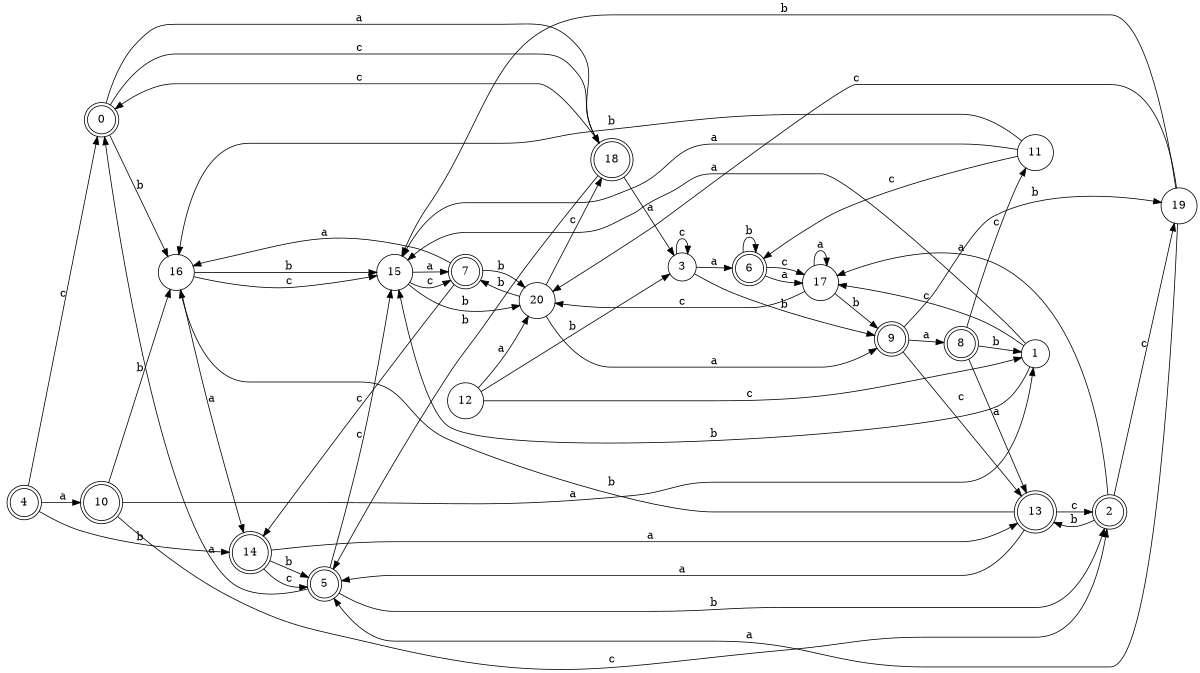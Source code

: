 digraph n17_5 {
__start0 [label="" shape="none"];

rankdir=LR;
size="8,5";

s0 [style="rounded,filled", color="black", fillcolor="white" shape="doublecircle", label="0"];
s1 [style="filled", color="black", fillcolor="white" shape="circle", label="1"];
s2 [style="rounded,filled", color="black", fillcolor="white" shape="doublecircle", label="2"];
s3 [style="filled", color="black", fillcolor="white" shape="circle", label="3"];
s4 [style="rounded,filled", color="black", fillcolor="white" shape="doublecircle", label="4"];
s5 [style="rounded,filled", color="black", fillcolor="white" shape="doublecircle", label="5"];
s6 [style="rounded,filled", color="black", fillcolor="white" shape="doublecircle", label="6"];
s7 [style="rounded,filled", color="black", fillcolor="white" shape="doublecircle", label="7"];
s8 [style="rounded,filled", color="black", fillcolor="white" shape="doublecircle", label="8"];
s9 [style="rounded,filled", color="black", fillcolor="white" shape="doublecircle", label="9"];
s10 [style="rounded,filled", color="black", fillcolor="white" shape="doublecircle", label="10"];
s11 [style="filled", color="black", fillcolor="white" shape="circle", label="11"];
s12 [style="filled", color="black", fillcolor="white" shape="circle", label="12"];
s13 [style="rounded,filled", color="black", fillcolor="white" shape="doublecircle", label="13"];
s14 [style="rounded,filled", color="black", fillcolor="white" shape="doublecircle", label="14"];
s15 [style="filled", color="black", fillcolor="white" shape="circle", label="15"];
s16 [style="filled", color="black", fillcolor="white" shape="circle", label="16"];
s17 [style="filled", color="black", fillcolor="white" shape="circle", label="17"];
s18 [style="rounded,filled", color="black", fillcolor="white" shape="doublecircle", label="18"];
s19 [style="filled", color="black", fillcolor="white" shape="circle", label="19"];
s20 [style="filled", color="black", fillcolor="white" shape="circle", label="20"];
s0 -> s18 [label="a"];
s0 -> s16 [label="b"];
s0 -> s18 [label="c"];
s1 -> s15 [label="a"];
s1 -> s15 [label="b"];
s1 -> s17 [label="c"];
s2 -> s17 [label="a"];
s2 -> s13 [label="b"];
s2 -> s19 [label="c"];
s3 -> s6 [label="a"];
s3 -> s9 [label="b"];
s3 -> s3 [label="c"];
s4 -> s10 [label="a"];
s4 -> s14 [label="b"];
s4 -> s0 [label="c"];
s5 -> s0 [label="a"];
s5 -> s2 [label="b"];
s5 -> s15 [label="c"];
s6 -> s17 [label="a"];
s6 -> s6 [label="b"];
s6 -> s17 [label="c"];
s7 -> s16 [label="a"];
s7 -> s20 [label="b"];
s7 -> s14 [label="c"];
s8 -> s13 [label="a"];
s8 -> s1 [label="b"];
s8 -> s11 [label="c"];
s9 -> s8 [label="a"];
s9 -> s19 [label="b"];
s9 -> s13 [label="c"];
s10 -> s1 [label="a"];
s10 -> s16 [label="b"];
s10 -> s2 [label="c"];
s11 -> s15 [label="a"];
s11 -> s16 [label="b"];
s11 -> s6 [label="c"];
s12 -> s20 [label="a"];
s12 -> s3 [label="b"];
s12 -> s1 [label="c"];
s13 -> s5 [label="a"];
s13 -> s16 [label="b"];
s13 -> s2 [label="c"];
s14 -> s13 [label="a"];
s14 -> s5 [label="b"];
s14 -> s5 [label="c"];
s15 -> s7 [label="a"];
s15 -> s20 [label="b"];
s15 -> s7 [label="c"];
s16 -> s14 [label="a"];
s16 -> s15 [label="b"];
s16 -> s15 [label="c"];
s17 -> s17 [label="a"];
s17 -> s9 [label="b"];
s17 -> s20 [label="c"];
s18 -> s3 [label="a"];
s18 -> s5 [label="b"];
s18 -> s0 [label="c"];
s19 -> s5 [label="a"];
s19 -> s15 [label="b"];
s19 -> s20 [label="c"];
s20 -> s9 [label="a"];
s20 -> s7 [label="b"];
s20 -> s18 [label="c"];

}